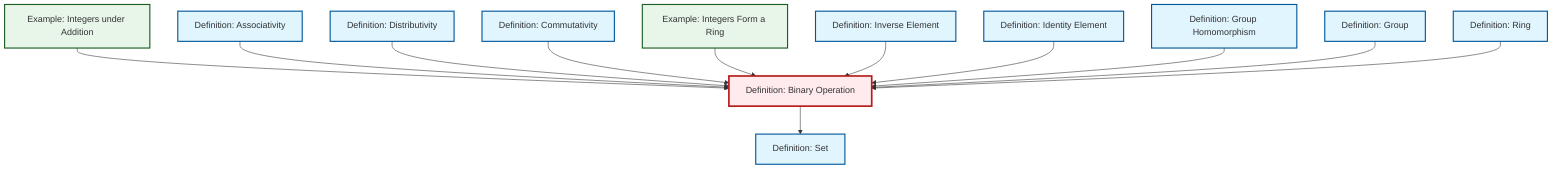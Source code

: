 graph TD
    classDef definition fill:#e1f5fe,stroke:#01579b,stroke-width:2px
    classDef theorem fill:#f3e5f5,stroke:#4a148c,stroke-width:2px
    classDef axiom fill:#fff3e0,stroke:#e65100,stroke-width:2px
    classDef example fill:#e8f5e9,stroke:#1b5e20,stroke-width:2px
    classDef current fill:#ffebee,stroke:#b71c1c,stroke-width:3px
    def-homomorphism["Definition: Group Homomorphism"]:::definition
    def-ring["Definition: Ring"]:::definition
    def-distributivity["Definition: Distributivity"]:::definition
    ex-integers-addition["Example: Integers under Addition"]:::example
    def-identity-element["Definition: Identity Element"]:::definition
    def-binary-operation["Definition: Binary Operation"]:::definition
    def-associativity["Definition: Associativity"]:::definition
    ex-integers-ring["Example: Integers Form a Ring"]:::example
    def-set["Definition: Set"]:::definition
    def-commutativity["Definition: Commutativity"]:::definition
    def-group["Definition: Group"]:::definition
    def-inverse-element["Definition: Inverse Element"]:::definition
    ex-integers-addition --> def-binary-operation
    def-associativity --> def-binary-operation
    def-distributivity --> def-binary-operation
    def-commutativity --> def-binary-operation
    ex-integers-ring --> def-binary-operation
    def-inverse-element --> def-binary-operation
    def-identity-element --> def-binary-operation
    def-homomorphism --> def-binary-operation
    def-group --> def-binary-operation
    def-ring --> def-binary-operation
    def-binary-operation --> def-set
    class def-binary-operation current